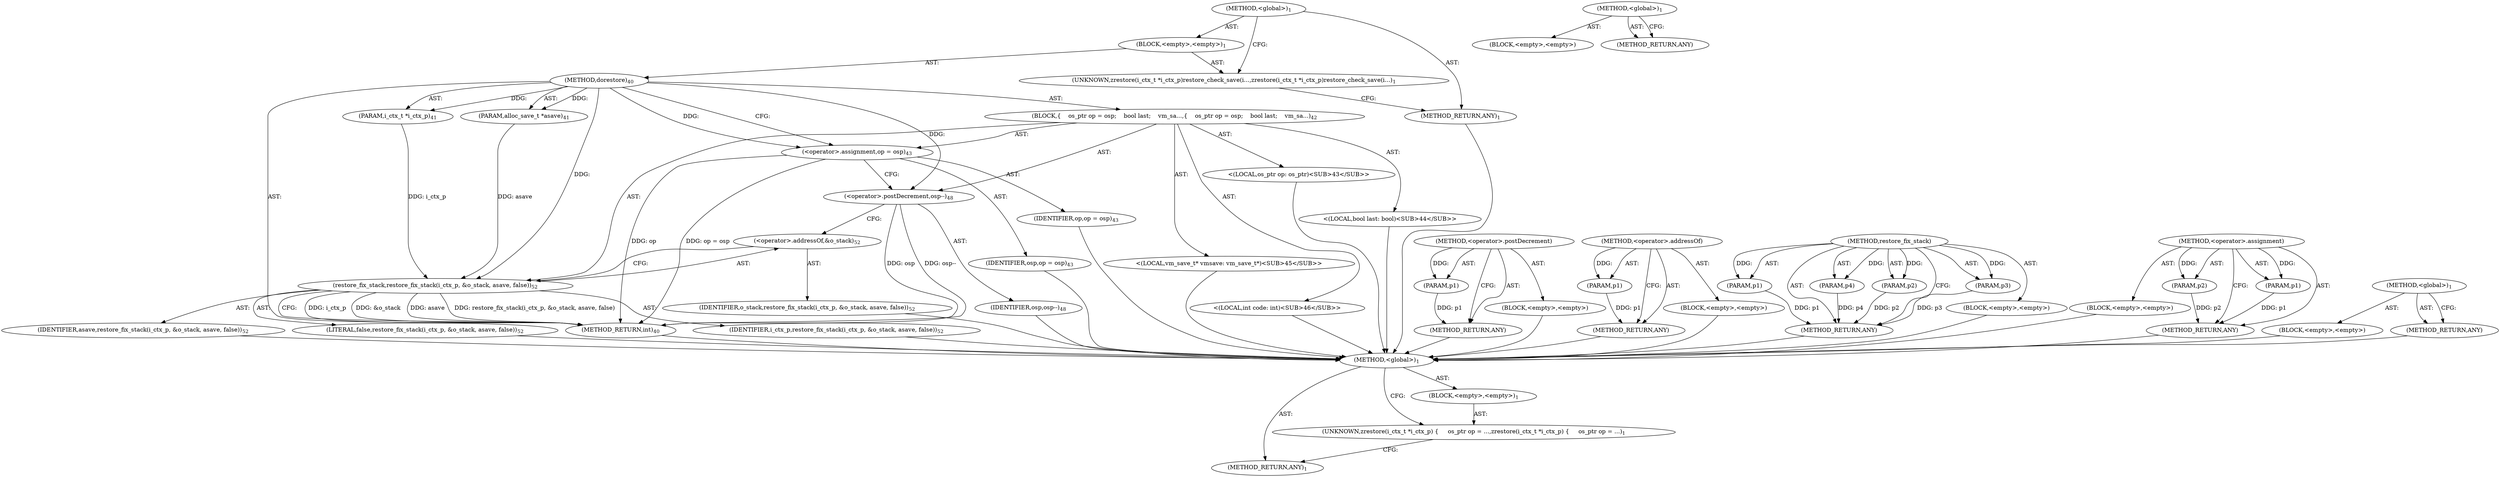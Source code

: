 digraph "&lt;global&gt;" {
vulnerable_6 [label=<(METHOD,&lt;global&gt;)<SUB>1</SUB>>];
vulnerable_7 [label=<(BLOCK,&lt;empty&gt;,&lt;empty&gt;)<SUB>1</SUB>>];
vulnerable_8 [label=<(UNKNOWN,zrestore(i_ctx_t *i_ctx_p)
 {
     os_ptr op = ...,zrestore(i_ctx_t *i_ctx_p)
 {
     os_ptr op = ...)<SUB>1</SUB>>];
vulnerable_9 [label=<(METHOD_RETURN,ANY)<SUB>1</SUB>>];
vulnerable_14 [label=<(METHOD,&lt;global&gt;)<SUB>1</SUB>>];
vulnerable_15 [label=<(BLOCK,&lt;empty&gt;,&lt;empty&gt;)>];
vulnerable_16 [label=<(METHOD_RETURN,ANY)>];
fixed_6 [label=<(METHOD,&lt;global&gt;)<SUB>1</SUB>>];
fixed_7 [label=<(BLOCK,&lt;empty&gt;,&lt;empty&gt;)<SUB>1</SUB>>];
fixed_8 [label=<(UNKNOWN,zrestore(i_ctx_t *i_ctx_p)
restore_check_save(i...,zrestore(i_ctx_t *i_ctx_p)
restore_check_save(i...)<SUB>1</SUB>>];
fixed_9 [label=<(METHOD,dorestore)<SUB>40</SUB>>];
fixed_10 [label=<(PARAM,i_ctx_t *i_ctx_p)<SUB>41</SUB>>];
fixed_11 [label=<(PARAM,alloc_save_t *asave)<SUB>41</SUB>>];
fixed_12 [label=<(BLOCK,{
    os_ptr op = osp;
    bool last;
    vm_sa...,{
    os_ptr op = osp;
    bool last;
    vm_sa...)<SUB>42</SUB>>];
fixed_13 [label="<(LOCAL,os_ptr op: os_ptr)<SUB>43</SUB>>"];
fixed_14 [label=<(&lt;operator&gt;.assignment,op = osp)<SUB>43</SUB>>];
fixed_15 [label=<(IDENTIFIER,op,op = osp)<SUB>43</SUB>>];
fixed_16 [label=<(IDENTIFIER,osp,op = osp)<SUB>43</SUB>>];
fixed_17 [label="<(LOCAL,bool last: bool)<SUB>44</SUB>>"];
fixed_18 [label="<(LOCAL,vm_save_t* vmsave: vm_save_t*)<SUB>45</SUB>>"];
fixed_19 [label="<(LOCAL,int code: int)<SUB>46</SUB>>"];
fixed_20 [label=<(&lt;operator&gt;.postDecrement,osp--)<SUB>48</SUB>>];
fixed_21 [label=<(IDENTIFIER,osp,osp--)<SUB>48</SUB>>];
fixed_22 [label=<(restore_fix_stack,restore_fix_stack(i_ctx_p, &amp;o_stack, asave, false))<SUB>52</SUB>>];
fixed_23 [label=<(IDENTIFIER,i_ctx_p,restore_fix_stack(i_ctx_p, &amp;o_stack, asave, false))<SUB>52</SUB>>];
fixed_24 [label=<(&lt;operator&gt;.addressOf,&amp;o_stack)<SUB>52</SUB>>];
fixed_25 [label=<(IDENTIFIER,o_stack,restore_fix_stack(i_ctx_p, &amp;o_stack, asave, false))<SUB>52</SUB>>];
fixed_26 [label=<(IDENTIFIER,asave,restore_fix_stack(i_ctx_p, &amp;o_stack, asave, false))<SUB>52</SUB>>];
fixed_27 [label=<(LITERAL,false,restore_fix_stack(i_ctx_p, &amp;o_stack, asave, false))<SUB>52</SUB>>];
fixed_28 [label=<(METHOD_RETURN,int)<SUB>40</SUB>>];
fixed_30 [label=<(METHOD_RETURN,ANY)<SUB>1</SUB>>];
fixed_60 [label=<(METHOD,&lt;operator&gt;.postDecrement)>];
fixed_61 [label=<(PARAM,p1)>];
fixed_62 [label=<(BLOCK,&lt;empty&gt;,&lt;empty&gt;)>];
fixed_63 [label=<(METHOD_RETURN,ANY)>];
fixed_71 [label=<(METHOD,&lt;operator&gt;.addressOf)>];
fixed_72 [label=<(PARAM,p1)>];
fixed_73 [label=<(BLOCK,&lt;empty&gt;,&lt;empty&gt;)>];
fixed_74 [label=<(METHOD_RETURN,ANY)>];
fixed_64 [label=<(METHOD,restore_fix_stack)>];
fixed_65 [label=<(PARAM,p1)>];
fixed_66 [label=<(PARAM,p2)>];
fixed_67 [label=<(PARAM,p3)>];
fixed_68 [label=<(PARAM,p4)>];
fixed_69 [label=<(BLOCK,&lt;empty&gt;,&lt;empty&gt;)>];
fixed_70 [label=<(METHOD_RETURN,ANY)>];
fixed_55 [label=<(METHOD,&lt;operator&gt;.assignment)>];
fixed_56 [label=<(PARAM,p1)>];
fixed_57 [label=<(PARAM,p2)>];
fixed_58 [label=<(BLOCK,&lt;empty&gt;,&lt;empty&gt;)>];
fixed_59 [label=<(METHOD_RETURN,ANY)>];
fixed_49 [label=<(METHOD,&lt;global&gt;)<SUB>1</SUB>>];
fixed_50 [label=<(BLOCK,&lt;empty&gt;,&lt;empty&gt;)>];
fixed_51 [label=<(METHOD_RETURN,ANY)>];
vulnerable_6 -> vulnerable_7  [key=0, label="AST: "];
vulnerable_6 -> vulnerable_9  [key=0, label="AST: "];
vulnerable_6 -> vulnerable_8  [key=0, label="CFG: "];
vulnerable_7 -> vulnerable_8  [key=0, label="AST: "];
vulnerable_8 -> vulnerable_9  [key=0, label="CFG: "];
vulnerable_14 -> vulnerable_15  [key=0, label="AST: "];
vulnerable_14 -> vulnerable_16  [key=0, label="AST: "];
vulnerable_14 -> vulnerable_16  [key=1, label="CFG: "];
fixed_6 -> fixed_7  [key=0, label="AST: "];
fixed_6 -> fixed_30  [key=0, label="AST: "];
fixed_6 -> fixed_8  [key=0, label="CFG: "];
fixed_7 -> fixed_8  [key=0, label="AST: "];
fixed_7 -> fixed_9  [key=0, label="AST: "];
fixed_8 -> fixed_30  [key=0, label="CFG: "];
fixed_9 -> fixed_10  [key=0, label="AST: "];
fixed_9 -> fixed_10  [key=1, label="DDG: "];
fixed_9 -> fixed_11  [key=0, label="AST: "];
fixed_9 -> fixed_11  [key=1, label="DDG: "];
fixed_9 -> fixed_12  [key=0, label="AST: "];
fixed_9 -> fixed_28  [key=0, label="AST: "];
fixed_9 -> fixed_14  [key=0, label="CFG: "];
fixed_9 -> fixed_14  [key=1, label="DDG: "];
fixed_9 -> fixed_20  [key=0, label="DDG: "];
fixed_9 -> fixed_22  [key=0, label="DDG: "];
fixed_10 -> fixed_22  [key=0, label="DDG: i_ctx_p"];
fixed_11 -> fixed_22  [key=0, label="DDG: asave"];
fixed_12 -> fixed_13  [key=0, label="AST: "];
fixed_12 -> fixed_14  [key=0, label="AST: "];
fixed_12 -> fixed_17  [key=0, label="AST: "];
fixed_12 -> fixed_18  [key=0, label="AST: "];
fixed_12 -> fixed_19  [key=0, label="AST: "];
fixed_12 -> fixed_20  [key=0, label="AST: "];
fixed_12 -> fixed_22  [key=0, label="AST: "];
fixed_13 -> vulnerable_6  [key=0];
fixed_14 -> fixed_15  [key=0, label="AST: "];
fixed_14 -> fixed_16  [key=0, label="AST: "];
fixed_14 -> fixed_20  [key=0, label="CFG: "];
fixed_14 -> fixed_28  [key=0, label="DDG: op"];
fixed_14 -> fixed_28  [key=1, label="DDG: op = osp"];
fixed_15 -> vulnerable_6  [key=0];
fixed_16 -> vulnerable_6  [key=0];
fixed_17 -> vulnerable_6  [key=0];
fixed_18 -> vulnerable_6  [key=0];
fixed_19 -> vulnerable_6  [key=0];
fixed_20 -> fixed_21  [key=0, label="AST: "];
fixed_20 -> fixed_24  [key=0, label="CFG: "];
fixed_20 -> fixed_28  [key=0, label="DDG: osp"];
fixed_20 -> fixed_28  [key=1, label="DDG: osp--"];
fixed_21 -> vulnerable_6  [key=0];
fixed_22 -> fixed_23  [key=0, label="AST: "];
fixed_22 -> fixed_24  [key=0, label="AST: "];
fixed_22 -> fixed_26  [key=0, label="AST: "];
fixed_22 -> fixed_27  [key=0, label="AST: "];
fixed_22 -> fixed_28  [key=0, label="CFG: "];
fixed_22 -> fixed_28  [key=1, label="DDG: i_ctx_p"];
fixed_22 -> fixed_28  [key=2, label="DDG: &amp;o_stack"];
fixed_22 -> fixed_28  [key=3, label="DDG: asave"];
fixed_22 -> fixed_28  [key=4, label="DDG: restore_fix_stack(i_ctx_p, &amp;o_stack, asave, false)"];
fixed_23 -> vulnerable_6  [key=0];
fixed_24 -> fixed_25  [key=0, label="AST: "];
fixed_24 -> fixed_22  [key=0, label="CFG: "];
fixed_25 -> vulnerable_6  [key=0];
fixed_26 -> vulnerable_6  [key=0];
fixed_27 -> vulnerable_6  [key=0];
fixed_28 -> vulnerable_6  [key=0];
fixed_30 -> vulnerable_6  [key=0];
fixed_60 -> fixed_61  [key=0, label="AST: "];
fixed_60 -> fixed_61  [key=1, label="DDG: "];
fixed_60 -> fixed_62  [key=0, label="AST: "];
fixed_60 -> fixed_63  [key=0, label="AST: "];
fixed_60 -> fixed_63  [key=1, label="CFG: "];
fixed_61 -> fixed_63  [key=0, label="DDG: p1"];
fixed_62 -> vulnerable_6  [key=0];
fixed_63 -> vulnerable_6  [key=0];
fixed_71 -> fixed_72  [key=0, label="AST: "];
fixed_71 -> fixed_72  [key=1, label="DDG: "];
fixed_71 -> fixed_73  [key=0, label="AST: "];
fixed_71 -> fixed_74  [key=0, label="AST: "];
fixed_71 -> fixed_74  [key=1, label="CFG: "];
fixed_72 -> fixed_74  [key=0, label="DDG: p1"];
fixed_73 -> vulnerable_6  [key=0];
fixed_74 -> vulnerable_6  [key=0];
fixed_64 -> fixed_65  [key=0, label="AST: "];
fixed_64 -> fixed_65  [key=1, label="DDG: "];
fixed_64 -> fixed_69  [key=0, label="AST: "];
fixed_64 -> fixed_66  [key=0, label="AST: "];
fixed_64 -> fixed_66  [key=1, label="DDG: "];
fixed_64 -> fixed_70  [key=0, label="AST: "];
fixed_64 -> fixed_70  [key=1, label="CFG: "];
fixed_64 -> fixed_67  [key=0, label="AST: "];
fixed_64 -> fixed_67  [key=1, label="DDG: "];
fixed_64 -> fixed_68  [key=0, label="AST: "];
fixed_64 -> fixed_68  [key=1, label="DDG: "];
fixed_65 -> fixed_70  [key=0, label="DDG: p1"];
fixed_66 -> fixed_70  [key=0, label="DDG: p2"];
fixed_67 -> fixed_70  [key=0, label="DDG: p3"];
fixed_68 -> fixed_70  [key=0, label="DDG: p4"];
fixed_69 -> vulnerable_6  [key=0];
fixed_70 -> vulnerable_6  [key=0];
fixed_55 -> fixed_56  [key=0, label="AST: "];
fixed_55 -> fixed_56  [key=1, label="DDG: "];
fixed_55 -> fixed_58  [key=0, label="AST: "];
fixed_55 -> fixed_57  [key=0, label="AST: "];
fixed_55 -> fixed_57  [key=1, label="DDG: "];
fixed_55 -> fixed_59  [key=0, label="AST: "];
fixed_55 -> fixed_59  [key=1, label="CFG: "];
fixed_56 -> fixed_59  [key=0, label="DDG: p1"];
fixed_57 -> fixed_59  [key=0, label="DDG: p2"];
fixed_58 -> vulnerable_6  [key=0];
fixed_59 -> vulnerable_6  [key=0];
fixed_49 -> fixed_50  [key=0, label="AST: "];
fixed_49 -> fixed_51  [key=0, label="AST: "];
fixed_49 -> fixed_51  [key=1, label="CFG: "];
fixed_50 -> vulnerable_6  [key=0];
fixed_51 -> vulnerable_6  [key=0];
}
